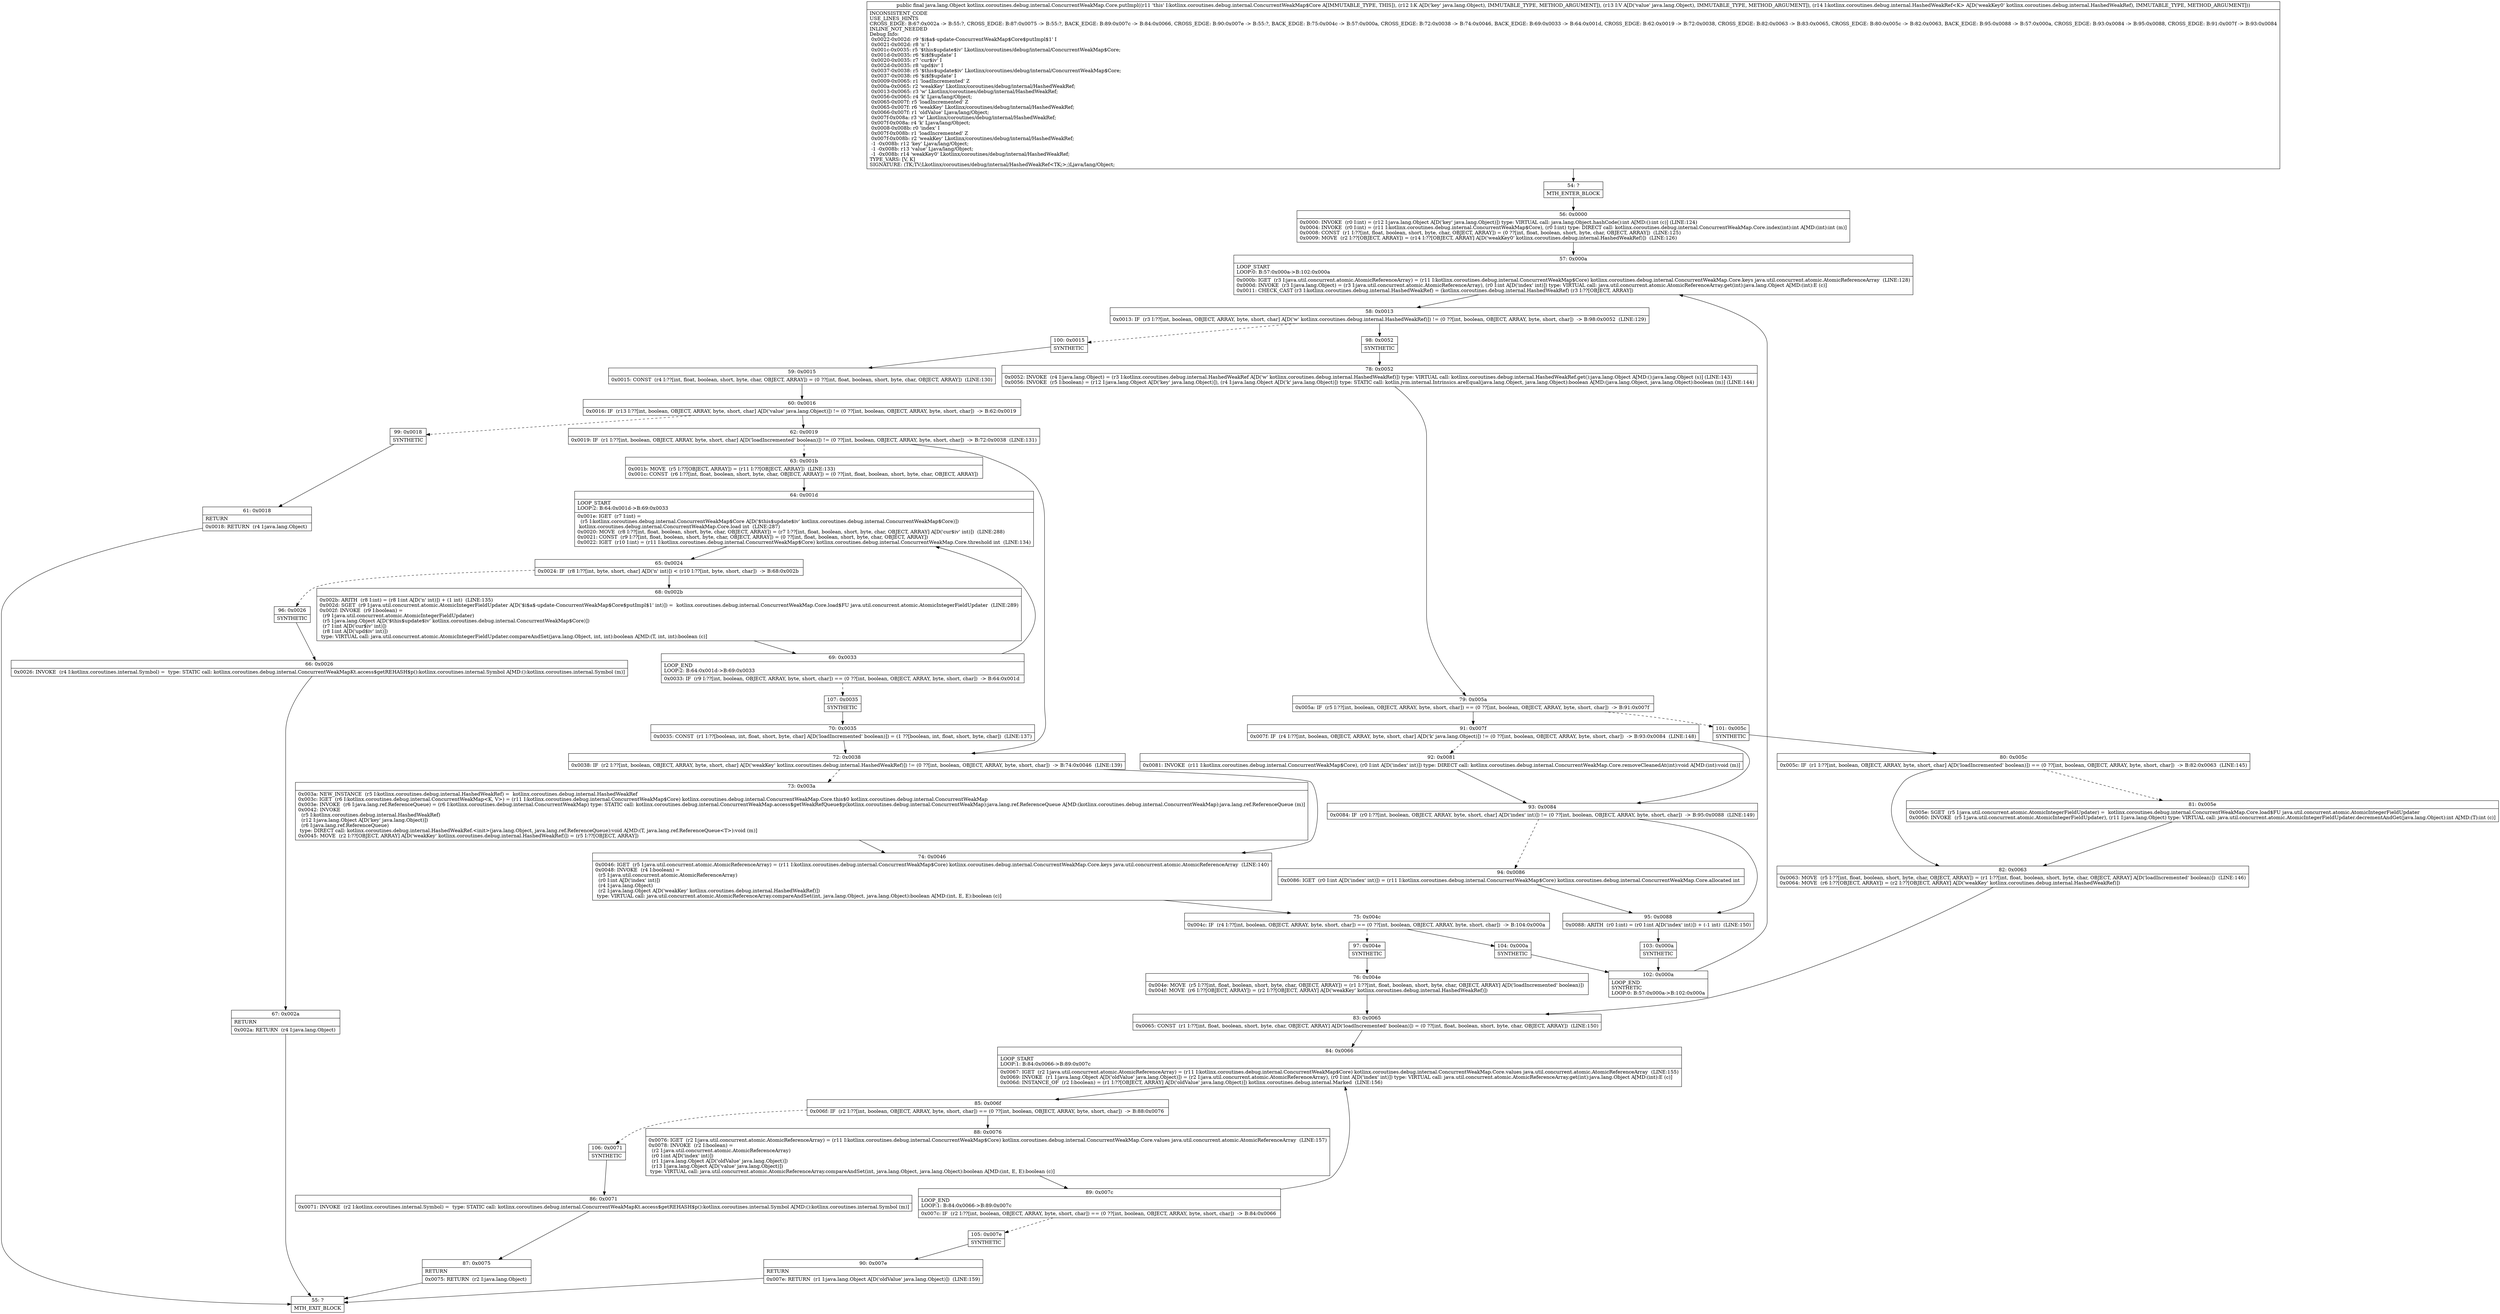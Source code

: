 digraph "CFG forkotlinx.coroutines.debug.internal.ConcurrentWeakMap.Core.putImpl(Ljava\/lang\/Object;Ljava\/lang\/Object;Lkotlinx\/coroutines\/debug\/internal\/HashedWeakRef;)Ljava\/lang\/Object;" {
Node_54 [shape=record,label="{54\:\ ?|MTH_ENTER_BLOCK\l}"];
Node_56 [shape=record,label="{56\:\ 0x0000|0x0000: INVOKE  (r0 I:int) = (r12 I:java.lang.Object A[D('key' java.lang.Object)]) type: VIRTUAL call: java.lang.Object.hashCode():int A[MD:():int (c)] (LINE:124)\l0x0004: INVOKE  (r0 I:int) = (r11 I:kotlinx.coroutines.debug.internal.ConcurrentWeakMap$Core), (r0 I:int) type: DIRECT call: kotlinx.coroutines.debug.internal.ConcurrentWeakMap.Core.index(int):int A[MD:(int):int (m)]\l0x0008: CONST  (r1 I:??[int, float, boolean, short, byte, char, OBJECT, ARRAY]) = (0 ??[int, float, boolean, short, byte, char, OBJECT, ARRAY])  (LINE:125)\l0x0009: MOVE  (r2 I:??[OBJECT, ARRAY]) = (r14 I:??[OBJECT, ARRAY] A[D('weakKey0' kotlinx.coroutines.debug.internal.HashedWeakRef)])  (LINE:126)\l}"];
Node_57 [shape=record,label="{57\:\ 0x000a|LOOP_START\lLOOP:0: B:57:0x000a\-\>B:102:0x000a\l|0x000b: IGET  (r3 I:java.util.concurrent.atomic.AtomicReferenceArray) = (r11 I:kotlinx.coroutines.debug.internal.ConcurrentWeakMap$Core) kotlinx.coroutines.debug.internal.ConcurrentWeakMap.Core.keys java.util.concurrent.atomic.AtomicReferenceArray  (LINE:128)\l0x000d: INVOKE  (r3 I:java.lang.Object) = (r3 I:java.util.concurrent.atomic.AtomicReferenceArray), (r0 I:int A[D('index' int)]) type: VIRTUAL call: java.util.concurrent.atomic.AtomicReferenceArray.get(int):java.lang.Object A[MD:(int):E (c)]\l0x0011: CHECK_CAST (r3 I:kotlinx.coroutines.debug.internal.HashedWeakRef) = (kotlinx.coroutines.debug.internal.HashedWeakRef) (r3 I:??[OBJECT, ARRAY]) \l}"];
Node_58 [shape=record,label="{58\:\ 0x0013|0x0013: IF  (r3 I:??[int, boolean, OBJECT, ARRAY, byte, short, char] A[D('w' kotlinx.coroutines.debug.internal.HashedWeakRef)]) != (0 ??[int, boolean, OBJECT, ARRAY, byte, short, char])  \-\> B:98:0x0052  (LINE:129)\l}"];
Node_98 [shape=record,label="{98\:\ 0x0052|SYNTHETIC\l}"];
Node_78 [shape=record,label="{78\:\ 0x0052|0x0052: INVOKE  (r4 I:java.lang.Object) = (r3 I:kotlinx.coroutines.debug.internal.HashedWeakRef A[D('w' kotlinx.coroutines.debug.internal.HashedWeakRef)]) type: VIRTUAL call: kotlinx.coroutines.debug.internal.HashedWeakRef.get():java.lang.Object A[MD:():java.lang.Object (s)] (LINE:143)\l0x0056: INVOKE  (r5 I:boolean) = (r12 I:java.lang.Object A[D('key' java.lang.Object)]), (r4 I:java.lang.Object A[D('k' java.lang.Object)]) type: STATIC call: kotlin.jvm.internal.Intrinsics.areEqual(java.lang.Object, java.lang.Object):boolean A[MD:(java.lang.Object, java.lang.Object):boolean (m)] (LINE:144)\l}"];
Node_79 [shape=record,label="{79\:\ 0x005a|0x005a: IF  (r5 I:??[int, boolean, OBJECT, ARRAY, byte, short, char]) == (0 ??[int, boolean, OBJECT, ARRAY, byte, short, char])  \-\> B:91:0x007f \l}"];
Node_91 [shape=record,label="{91\:\ 0x007f|0x007f: IF  (r4 I:??[int, boolean, OBJECT, ARRAY, byte, short, char] A[D('k' java.lang.Object)]) != (0 ??[int, boolean, OBJECT, ARRAY, byte, short, char])  \-\> B:93:0x0084  (LINE:148)\l}"];
Node_92 [shape=record,label="{92\:\ 0x0081|0x0081: INVOKE  (r11 I:kotlinx.coroutines.debug.internal.ConcurrentWeakMap$Core), (r0 I:int A[D('index' int)]) type: DIRECT call: kotlinx.coroutines.debug.internal.ConcurrentWeakMap.Core.removeCleanedAt(int):void A[MD:(int):void (m)]\l}"];
Node_93 [shape=record,label="{93\:\ 0x0084|0x0084: IF  (r0 I:??[int, boolean, OBJECT, ARRAY, byte, short, char] A[D('index' int)]) != (0 ??[int, boolean, OBJECT, ARRAY, byte, short, char])  \-\> B:95:0x0088  (LINE:149)\l}"];
Node_94 [shape=record,label="{94\:\ 0x0086|0x0086: IGET  (r0 I:int A[D('index' int)]) = (r11 I:kotlinx.coroutines.debug.internal.ConcurrentWeakMap$Core) kotlinx.coroutines.debug.internal.ConcurrentWeakMap.Core.allocated int \l}"];
Node_95 [shape=record,label="{95\:\ 0x0088|0x0088: ARITH  (r0 I:int) = (r0 I:int A[D('index' int)]) + (\-1 int)  (LINE:150)\l}"];
Node_103 [shape=record,label="{103\:\ 0x000a|SYNTHETIC\l}"];
Node_102 [shape=record,label="{102\:\ 0x000a|LOOP_END\lSYNTHETIC\lLOOP:0: B:57:0x000a\-\>B:102:0x000a\l}"];
Node_101 [shape=record,label="{101\:\ 0x005c|SYNTHETIC\l}"];
Node_80 [shape=record,label="{80\:\ 0x005c|0x005c: IF  (r1 I:??[int, boolean, OBJECT, ARRAY, byte, short, char] A[D('loadIncremented' boolean)]) == (0 ??[int, boolean, OBJECT, ARRAY, byte, short, char])  \-\> B:82:0x0063  (LINE:145)\l}"];
Node_81 [shape=record,label="{81\:\ 0x005e|0x005e: SGET  (r5 I:java.util.concurrent.atomic.AtomicIntegerFieldUpdater) =  kotlinx.coroutines.debug.internal.ConcurrentWeakMap.Core.load$FU java.util.concurrent.atomic.AtomicIntegerFieldUpdater \l0x0060: INVOKE  (r5 I:java.util.concurrent.atomic.AtomicIntegerFieldUpdater), (r11 I:java.lang.Object) type: VIRTUAL call: java.util.concurrent.atomic.AtomicIntegerFieldUpdater.decrementAndGet(java.lang.Object):int A[MD:(T):int (c)]\l}"];
Node_82 [shape=record,label="{82\:\ 0x0063|0x0063: MOVE  (r5 I:??[int, float, boolean, short, byte, char, OBJECT, ARRAY]) = (r1 I:??[int, float, boolean, short, byte, char, OBJECT, ARRAY] A[D('loadIncremented' boolean)])  (LINE:146)\l0x0064: MOVE  (r6 I:??[OBJECT, ARRAY]) = (r2 I:??[OBJECT, ARRAY] A[D('weakKey' kotlinx.coroutines.debug.internal.HashedWeakRef)]) \l}"];
Node_83 [shape=record,label="{83\:\ 0x0065|0x0065: CONST  (r1 I:??[int, float, boolean, short, byte, char, OBJECT, ARRAY] A[D('loadIncremented' boolean)]) = (0 ??[int, float, boolean, short, byte, char, OBJECT, ARRAY])  (LINE:150)\l}"];
Node_84 [shape=record,label="{84\:\ 0x0066|LOOP_START\lLOOP:1: B:84:0x0066\-\>B:89:0x007c\l|0x0067: IGET  (r2 I:java.util.concurrent.atomic.AtomicReferenceArray) = (r11 I:kotlinx.coroutines.debug.internal.ConcurrentWeakMap$Core) kotlinx.coroutines.debug.internal.ConcurrentWeakMap.Core.values java.util.concurrent.atomic.AtomicReferenceArray  (LINE:155)\l0x0069: INVOKE  (r1 I:java.lang.Object A[D('oldValue' java.lang.Object)]) = (r2 I:java.util.concurrent.atomic.AtomicReferenceArray), (r0 I:int A[D('index' int)]) type: VIRTUAL call: java.util.concurrent.atomic.AtomicReferenceArray.get(int):java.lang.Object A[MD:(int):E (c)]\l0x006d: INSTANCE_OF  (r2 I:boolean) = (r1 I:??[OBJECT, ARRAY] A[D('oldValue' java.lang.Object)]) kotlinx.coroutines.debug.internal.Marked  (LINE:156)\l}"];
Node_85 [shape=record,label="{85\:\ 0x006f|0x006f: IF  (r2 I:??[int, boolean, OBJECT, ARRAY, byte, short, char]) == (0 ??[int, boolean, OBJECT, ARRAY, byte, short, char])  \-\> B:88:0x0076 \l}"];
Node_88 [shape=record,label="{88\:\ 0x0076|0x0076: IGET  (r2 I:java.util.concurrent.atomic.AtomicReferenceArray) = (r11 I:kotlinx.coroutines.debug.internal.ConcurrentWeakMap$Core) kotlinx.coroutines.debug.internal.ConcurrentWeakMap.Core.values java.util.concurrent.atomic.AtomicReferenceArray  (LINE:157)\l0x0078: INVOKE  (r2 I:boolean) = \l  (r2 I:java.util.concurrent.atomic.AtomicReferenceArray)\l  (r0 I:int A[D('index' int)])\l  (r1 I:java.lang.Object A[D('oldValue' java.lang.Object)])\l  (r13 I:java.lang.Object A[D('value' java.lang.Object)])\l type: VIRTUAL call: java.util.concurrent.atomic.AtomicReferenceArray.compareAndSet(int, java.lang.Object, java.lang.Object):boolean A[MD:(int, E, E):boolean (c)]\l}"];
Node_89 [shape=record,label="{89\:\ 0x007c|LOOP_END\lLOOP:1: B:84:0x0066\-\>B:89:0x007c\l|0x007c: IF  (r2 I:??[int, boolean, OBJECT, ARRAY, byte, short, char]) == (0 ??[int, boolean, OBJECT, ARRAY, byte, short, char])  \-\> B:84:0x0066 \l}"];
Node_105 [shape=record,label="{105\:\ 0x007e|SYNTHETIC\l}"];
Node_90 [shape=record,label="{90\:\ 0x007e|RETURN\l|0x007e: RETURN  (r1 I:java.lang.Object A[D('oldValue' java.lang.Object)])  (LINE:159)\l}"];
Node_55 [shape=record,label="{55\:\ ?|MTH_EXIT_BLOCK\l}"];
Node_106 [shape=record,label="{106\:\ 0x0071|SYNTHETIC\l}"];
Node_86 [shape=record,label="{86\:\ 0x0071|0x0071: INVOKE  (r2 I:kotlinx.coroutines.internal.Symbol) =  type: STATIC call: kotlinx.coroutines.debug.internal.ConcurrentWeakMapKt.access$getREHASH$p():kotlinx.coroutines.internal.Symbol A[MD:():kotlinx.coroutines.internal.Symbol (m)]\l}"];
Node_87 [shape=record,label="{87\:\ 0x0075|RETURN\l|0x0075: RETURN  (r2 I:java.lang.Object) \l}"];
Node_100 [shape=record,label="{100\:\ 0x0015|SYNTHETIC\l}"];
Node_59 [shape=record,label="{59\:\ 0x0015|0x0015: CONST  (r4 I:??[int, float, boolean, short, byte, char, OBJECT, ARRAY]) = (0 ??[int, float, boolean, short, byte, char, OBJECT, ARRAY])  (LINE:130)\l}"];
Node_60 [shape=record,label="{60\:\ 0x0016|0x0016: IF  (r13 I:??[int, boolean, OBJECT, ARRAY, byte, short, char] A[D('value' java.lang.Object)]) != (0 ??[int, boolean, OBJECT, ARRAY, byte, short, char])  \-\> B:62:0x0019 \l}"];
Node_62 [shape=record,label="{62\:\ 0x0019|0x0019: IF  (r1 I:??[int, boolean, OBJECT, ARRAY, byte, short, char] A[D('loadIncremented' boolean)]) != (0 ??[int, boolean, OBJECT, ARRAY, byte, short, char])  \-\> B:72:0x0038  (LINE:131)\l}"];
Node_63 [shape=record,label="{63\:\ 0x001b|0x001b: MOVE  (r5 I:??[OBJECT, ARRAY]) = (r11 I:??[OBJECT, ARRAY])  (LINE:133)\l0x001c: CONST  (r6 I:??[int, float, boolean, short, byte, char, OBJECT, ARRAY]) = (0 ??[int, float, boolean, short, byte, char, OBJECT, ARRAY]) \l}"];
Node_64 [shape=record,label="{64\:\ 0x001d|LOOP_START\lLOOP:2: B:64:0x001d\-\>B:69:0x0033\l|0x001e: IGET  (r7 I:int) = \l  (r5 I:kotlinx.coroutines.debug.internal.ConcurrentWeakMap$Core A[D('$this$update$iv' kotlinx.coroutines.debug.internal.ConcurrentWeakMap$Core)])\l kotlinx.coroutines.debug.internal.ConcurrentWeakMap.Core.load int  (LINE:287)\l0x0020: MOVE  (r8 I:??[int, float, boolean, short, byte, char, OBJECT, ARRAY]) = (r7 I:??[int, float, boolean, short, byte, char, OBJECT, ARRAY] A[D('cur$iv' int)])  (LINE:288)\l0x0021: CONST  (r9 I:??[int, float, boolean, short, byte, char, OBJECT, ARRAY]) = (0 ??[int, float, boolean, short, byte, char, OBJECT, ARRAY]) \l0x0022: IGET  (r10 I:int) = (r11 I:kotlinx.coroutines.debug.internal.ConcurrentWeakMap$Core) kotlinx.coroutines.debug.internal.ConcurrentWeakMap.Core.threshold int  (LINE:134)\l}"];
Node_65 [shape=record,label="{65\:\ 0x0024|0x0024: IF  (r8 I:??[int, byte, short, char] A[D('n' int)]) \< (r10 I:??[int, byte, short, char])  \-\> B:68:0x002b \l}"];
Node_68 [shape=record,label="{68\:\ 0x002b|0x002b: ARITH  (r8 I:int) = (r8 I:int A[D('n' int)]) + (1 int)  (LINE:135)\l0x002d: SGET  (r9 I:java.util.concurrent.atomic.AtomicIntegerFieldUpdater A[D('$i$a$\-update\-ConcurrentWeakMap$Core$putImpl$1' int)]) =  kotlinx.coroutines.debug.internal.ConcurrentWeakMap.Core.load$FU java.util.concurrent.atomic.AtomicIntegerFieldUpdater  (LINE:289)\l0x002f: INVOKE  (r9 I:boolean) = \l  (r9 I:java.util.concurrent.atomic.AtomicIntegerFieldUpdater)\l  (r5 I:java.lang.Object A[D('$this$update$iv' kotlinx.coroutines.debug.internal.ConcurrentWeakMap$Core)])\l  (r7 I:int A[D('cur$iv' int)])\l  (r8 I:int A[D('upd$iv' int)])\l type: VIRTUAL call: java.util.concurrent.atomic.AtomicIntegerFieldUpdater.compareAndSet(java.lang.Object, int, int):boolean A[MD:(T, int, int):boolean (c)]\l}"];
Node_69 [shape=record,label="{69\:\ 0x0033|LOOP_END\lLOOP:2: B:64:0x001d\-\>B:69:0x0033\l|0x0033: IF  (r9 I:??[int, boolean, OBJECT, ARRAY, byte, short, char]) == (0 ??[int, boolean, OBJECT, ARRAY, byte, short, char])  \-\> B:64:0x001d \l}"];
Node_107 [shape=record,label="{107\:\ 0x0035|SYNTHETIC\l}"];
Node_70 [shape=record,label="{70\:\ 0x0035|0x0035: CONST  (r1 I:??[boolean, int, float, short, byte, char] A[D('loadIncremented' boolean)]) = (1 ??[boolean, int, float, short, byte, char])  (LINE:137)\l}"];
Node_96 [shape=record,label="{96\:\ 0x0026|SYNTHETIC\l}"];
Node_66 [shape=record,label="{66\:\ 0x0026|0x0026: INVOKE  (r4 I:kotlinx.coroutines.internal.Symbol) =  type: STATIC call: kotlinx.coroutines.debug.internal.ConcurrentWeakMapKt.access$getREHASH$p():kotlinx.coroutines.internal.Symbol A[MD:():kotlinx.coroutines.internal.Symbol (m)]\l}"];
Node_67 [shape=record,label="{67\:\ 0x002a|RETURN\l|0x002a: RETURN  (r4 I:java.lang.Object) \l}"];
Node_72 [shape=record,label="{72\:\ 0x0038|0x0038: IF  (r2 I:??[int, boolean, OBJECT, ARRAY, byte, short, char] A[D('weakKey' kotlinx.coroutines.debug.internal.HashedWeakRef)]) != (0 ??[int, boolean, OBJECT, ARRAY, byte, short, char])  \-\> B:74:0x0046  (LINE:139)\l}"];
Node_73 [shape=record,label="{73\:\ 0x003a|0x003a: NEW_INSTANCE  (r5 I:kotlinx.coroutines.debug.internal.HashedWeakRef) =  kotlinx.coroutines.debug.internal.HashedWeakRef \l0x003c: IGET  (r6 I:kotlinx.coroutines.debug.internal.ConcurrentWeakMap\<K, V\>) = (r11 I:kotlinx.coroutines.debug.internal.ConcurrentWeakMap$Core) kotlinx.coroutines.debug.internal.ConcurrentWeakMap.Core.this$0 kotlinx.coroutines.debug.internal.ConcurrentWeakMap \l0x003e: INVOKE  (r6 I:java.lang.ref.ReferenceQueue) = (r6 I:kotlinx.coroutines.debug.internal.ConcurrentWeakMap) type: STATIC call: kotlinx.coroutines.debug.internal.ConcurrentWeakMap.access$getWeakRefQueue$p(kotlinx.coroutines.debug.internal.ConcurrentWeakMap):java.lang.ref.ReferenceQueue A[MD:(kotlinx.coroutines.debug.internal.ConcurrentWeakMap):java.lang.ref.ReferenceQueue (m)]\l0x0042: INVOKE  \l  (r5 I:kotlinx.coroutines.debug.internal.HashedWeakRef)\l  (r12 I:java.lang.Object A[D('key' java.lang.Object)])\l  (r6 I:java.lang.ref.ReferenceQueue)\l type: DIRECT call: kotlinx.coroutines.debug.internal.HashedWeakRef.\<init\>(java.lang.Object, java.lang.ref.ReferenceQueue):void A[MD:(T, java.lang.ref.ReferenceQueue\<T\>):void (m)]\l0x0045: MOVE  (r2 I:??[OBJECT, ARRAY] A[D('weakKey' kotlinx.coroutines.debug.internal.HashedWeakRef)]) = (r5 I:??[OBJECT, ARRAY]) \l}"];
Node_74 [shape=record,label="{74\:\ 0x0046|0x0046: IGET  (r5 I:java.util.concurrent.atomic.AtomicReferenceArray) = (r11 I:kotlinx.coroutines.debug.internal.ConcurrentWeakMap$Core) kotlinx.coroutines.debug.internal.ConcurrentWeakMap.Core.keys java.util.concurrent.atomic.AtomicReferenceArray  (LINE:140)\l0x0048: INVOKE  (r4 I:boolean) = \l  (r5 I:java.util.concurrent.atomic.AtomicReferenceArray)\l  (r0 I:int A[D('index' int)])\l  (r4 I:java.lang.Object)\l  (r2 I:java.lang.Object A[D('weakKey' kotlinx.coroutines.debug.internal.HashedWeakRef)])\l type: VIRTUAL call: java.util.concurrent.atomic.AtomicReferenceArray.compareAndSet(int, java.lang.Object, java.lang.Object):boolean A[MD:(int, E, E):boolean (c)]\l}"];
Node_75 [shape=record,label="{75\:\ 0x004c|0x004c: IF  (r4 I:??[int, boolean, OBJECT, ARRAY, byte, short, char]) == (0 ??[int, boolean, OBJECT, ARRAY, byte, short, char])  \-\> B:104:0x000a \l}"];
Node_97 [shape=record,label="{97\:\ 0x004e|SYNTHETIC\l}"];
Node_76 [shape=record,label="{76\:\ 0x004e|0x004e: MOVE  (r5 I:??[int, float, boolean, short, byte, char, OBJECT, ARRAY]) = (r1 I:??[int, float, boolean, short, byte, char, OBJECT, ARRAY] A[D('loadIncremented' boolean)]) \l0x004f: MOVE  (r6 I:??[OBJECT, ARRAY]) = (r2 I:??[OBJECT, ARRAY] A[D('weakKey' kotlinx.coroutines.debug.internal.HashedWeakRef)]) \l}"];
Node_104 [shape=record,label="{104\:\ 0x000a|SYNTHETIC\l}"];
Node_99 [shape=record,label="{99\:\ 0x0018|SYNTHETIC\l}"];
Node_61 [shape=record,label="{61\:\ 0x0018|RETURN\l|0x0018: RETURN  (r4 I:java.lang.Object) \l}"];
MethodNode[shape=record,label="{public final java.lang.Object kotlinx.coroutines.debug.internal.ConcurrentWeakMap.Core.putImpl((r11 'this' I:kotlinx.coroutines.debug.internal.ConcurrentWeakMap$Core A[IMMUTABLE_TYPE, THIS]), (r12 I:K A[D('key' java.lang.Object), IMMUTABLE_TYPE, METHOD_ARGUMENT]), (r13 I:V A[D('value' java.lang.Object), IMMUTABLE_TYPE, METHOD_ARGUMENT]), (r14 I:kotlinx.coroutines.debug.internal.HashedWeakRef\<K\> A[D('weakKey0' kotlinx.coroutines.debug.internal.HashedWeakRef), IMMUTABLE_TYPE, METHOD_ARGUMENT]))  | INCONSISTENT_CODE\lUSE_LINES_HINTS\lCROSS_EDGE: B:67:0x002a \-\> B:55:?, CROSS_EDGE: B:87:0x0075 \-\> B:55:?, BACK_EDGE: B:89:0x007c \-\> B:84:0x0066, CROSS_EDGE: B:90:0x007e \-\> B:55:?, BACK_EDGE: B:75:0x004c \-\> B:57:0x000a, CROSS_EDGE: B:72:0x0038 \-\> B:74:0x0046, BACK_EDGE: B:69:0x0033 \-\> B:64:0x001d, CROSS_EDGE: B:62:0x0019 \-\> B:72:0x0038, CROSS_EDGE: B:82:0x0063 \-\> B:83:0x0065, CROSS_EDGE: B:80:0x005c \-\> B:82:0x0063, BACK_EDGE: B:95:0x0088 \-\> B:57:0x000a, CROSS_EDGE: B:93:0x0084 \-\> B:95:0x0088, CROSS_EDGE: B:91:0x007f \-\> B:93:0x0084\lINLINE_NOT_NEEDED\lDebug Info:\l  0x0022\-0x002d: r9 '$i$a$\-update\-ConcurrentWeakMap$Core$putImpl$1' I\l  0x0021\-0x002d: r8 'n' I\l  0x001c\-0x0035: r5 '$this$update$iv' Lkotlinx\/coroutines\/debug\/internal\/ConcurrentWeakMap$Core;\l  0x001d\-0x0035: r6 '$i$f$update' I\l  0x0020\-0x0035: r7 'cur$iv' I\l  0x002d\-0x0035: r8 'upd$iv' I\l  0x0037\-0x0038: r5 '$this$update$iv' Lkotlinx\/coroutines\/debug\/internal\/ConcurrentWeakMap$Core;\l  0x0037\-0x0038: r6 '$i$f$update' I\l  0x0009\-0x0065: r1 'loadIncremented' Z\l  0x000a\-0x0065: r2 'weakKey' Lkotlinx\/coroutines\/debug\/internal\/HashedWeakRef;\l  0x0013\-0x0065: r3 'w' Lkotlinx\/coroutines\/debug\/internal\/HashedWeakRef;\l  0x0056\-0x0065: r4 'k' Ljava\/lang\/Object;\l  0x0065\-0x007f: r5 'loadIncremented' Z\l  0x0065\-0x007f: r6 'weakKey' Lkotlinx\/coroutines\/debug\/internal\/HashedWeakRef;\l  0x0066\-0x007f: r1 'oldValue' Ljava\/lang\/Object;\l  0x007f\-0x008a: r3 'w' Lkotlinx\/coroutines\/debug\/internal\/HashedWeakRef;\l  0x007f\-0x008a: r4 'k' Ljava\/lang\/Object;\l  0x0008\-0x008b: r0 'index' I\l  0x007f\-0x008b: r1 'loadIncremented' Z\l  0x007f\-0x008b: r2 'weakKey' Lkotlinx\/coroutines\/debug\/internal\/HashedWeakRef;\l  \-1 \-0x008b: r12 'key' Ljava\/lang\/Object;\l  \-1 \-0x008b: r13 'value' Ljava\/lang\/Object;\l  \-1 \-0x008b: r14 'weakKey0' Lkotlinx\/coroutines\/debug\/internal\/HashedWeakRef;\lTYPE_VARS: [V, K]\lSIGNATURE: (TK;TV;Lkotlinx\/coroutines\/debug\/internal\/HashedWeakRef\<TK;\>;)Ljava\/lang\/Object;\l}"];
MethodNode -> Node_54;Node_54 -> Node_56;
Node_56 -> Node_57;
Node_57 -> Node_58;
Node_58 -> Node_98;
Node_58 -> Node_100[style=dashed];
Node_98 -> Node_78;
Node_78 -> Node_79;
Node_79 -> Node_91;
Node_79 -> Node_101[style=dashed];
Node_91 -> Node_92[style=dashed];
Node_91 -> Node_93;
Node_92 -> Node_93;
Node_93 -> Node_94[style=dashed];
Node_93 -> Node_95;
Node_94 -> Node_95;
Node_95 -> Node_103;
Node_103 -> Node_102;
Node_102 -> Node_57;
Node_101 -> Node_80;
Node_80 -> Node_81[style=dashed];
Node_80 -> Node_82;
Node_81 -> Node_82;
Node_82 -> Node_83;
Node_83 -> Node_84;
Node_84 -> Node_85;
Node_85 -> Node_88;
Node_85 -> Node_106[style=dashed];
Node_88 -> Node_89;
Node_89 -> Node_84;
Node_89 -> Node_105[style=dashed];
Node_105 -> Node_90;
Node_90 -> Node_55;
Node_106 -> Node_86;
Node_86 -> Node_87;
Node_87 -> Node_55;
Node_100 -> Node_59;
Node_59 -> Node_60;
Node_60 -> Node_62;
Node_60 -> Node_99[style=dashed];
Node_62 -> Node_63[style=dashed];
Node_62 -> Node_72;
Node_63 -> Node_64;
Node_64 -> Node_65;
Node_65 -> Node_68;
Node_65 -> Node_96[style=dashed];
Node_68 -> Node_69;
Node_69 -> Node_64;
Node_69 -> Node_107[style=dashed];
Node_107 -> Node_70;
Node_70 -> Node_72;
Node_96 -> Node_66;
Node_66 -> Node_67;
Node_67 -> Node_55;
Node_72 -> Node_73[style=dashed];
Node_72 -> Node_74;
Node_73 -> Node_74;
Node_74 -> Node_75;
Node_75 -> Node_97[style=dashed];
Node_75 -> Node_104;
Node_97 -> Node_76;
Node_76 -> Node_83;
Node_104 -> Node_102;
Node_99 -> Node_61;
Node_61 -> Node_55;
}

